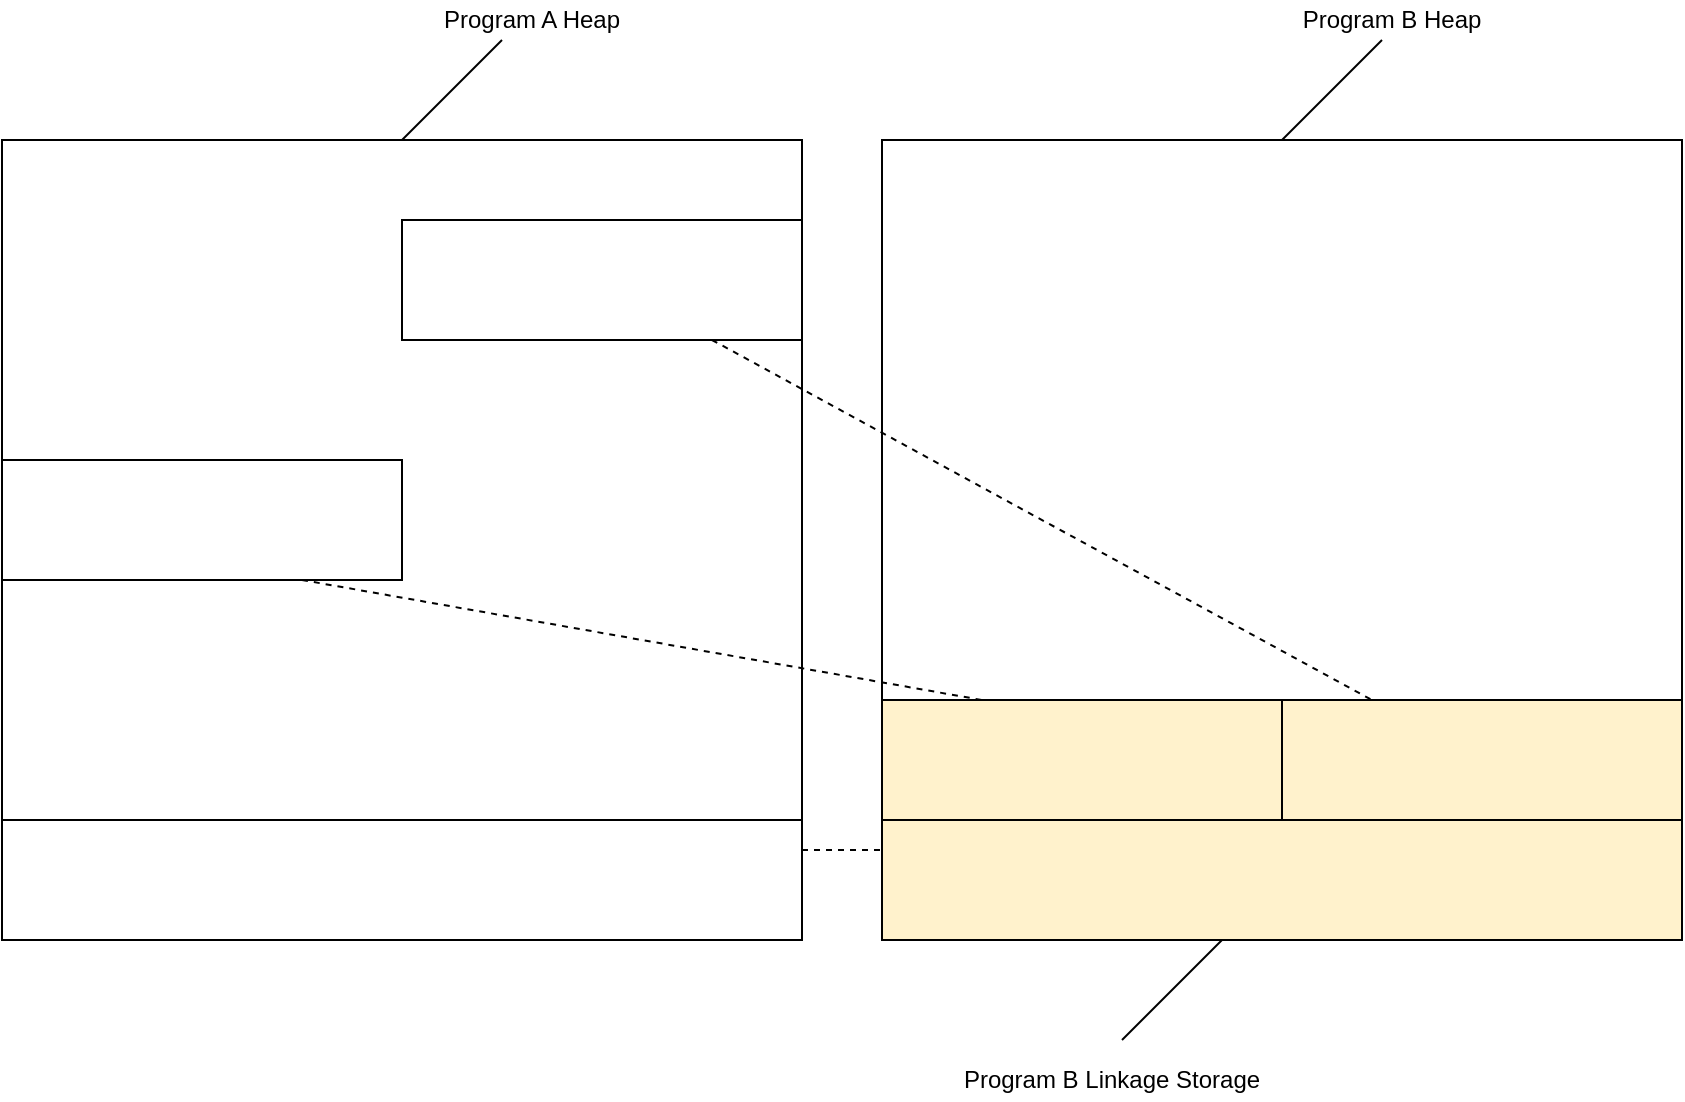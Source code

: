 <mxfile version="13.2.4" type="device"><diagram id="nrhQ6PBnCACX8SRAI9xe" name="Page-1"><mxGraphModel dx="2062" dy="1152" grid="1" gridSize="10" guides="1" tooltips="1" connect="1" arrows="1" fold="1" page="1" pageScale="1" pageWidth="850" pageHeight="1100" math="0" shadow="0"><root><mxCell id="0"/><mxCell id="1" parent="0"/><mxCell id="x_kWHOGeX961B9nQvEnk-1" value="" style="whiteSpace=wrap;html=1;aspect=fixed;" vertex="1" parent="1"><mxGeometry y="160" width="400" height="400" as="geometry"/></mxCell><mxCell id="x_kWHOGeX961B9nQvEnk-3" value="" style="whiteSpace=wrap;html=1;aspect=fixed;" vertex="1" parent="1"><mxGeometry x="440" y="160" width="400" height="400" as="geometry"/></mxCell><mxCell id="x_kWHOGeX961B9nQvEnk-5" value="" style="endArrow=none;html=1;" edge="1" parent="1"><mxGeometry width="50" height="50" relative="1" as="geometry"><mxPoint x="560" y="610" as="sourcePoint"/><mxPoint x="610" y="560" as="targetPoint"/></mxGeometry></mxCell><mxCell id="x_kWHOGeX961B9nQvEnk-6" value="" style="endArrow=none;html=1;" edge="1" parent="1"><mxGeometry width="50" height="50" relative="1" as="geometry"><mxPoint x="200" y="160" as="sourcePoint"/><mxPoint x="250" y="110" as="targetPoint"/></mxGeometry></mxCell><mxCell id="x_kWHOGeX961B9nQvEnk-7" value="" style="endArrow=none;html=1;" edge="1" parent="1"><mxGeometry width="50" height="50" relative="1" as="geometry"><mxPoint x="640" y="160" as="sourcePoint"/><mxPoint x="690" y="110" as="targetPoint"/></mxGeometry></mxCell><mxCell id="x_kWHOGeX961B9nQvEnk-8" value="Program A Heap" style="text;html=1;strokeColor=none;fillColor=none;align=center;verticalAlign=middle;whiteSpace=wrap;rounded=0;" vertex="1" parent="1"><mxGeometry x="200" y="90" width="130" height="20" as="geometry"/></mxCell><mxCell id="x_kWHOGeX961B9nQvEnk-9" value="&lt;div&gt;Program B Heap&lt;/div&gt;" style="text;html=1;strokeColor=none;fillColor=none;align=center;verticalAlign=middle;whiteSpace=wrap;rounded=0;" vertex="1" parent="1"><mxGeometry x="630" y="90" width="130" height="20" as="geometry"/></mxCell><mxCell id="x_kWHOGeX961B9nQvEnk-10" value="&lt;div&gt;Program B Linkage Storage&lt;br&gt;&lt;/div&gt;" style="text;html=1;strokeColor=none;fillColor=none;align=center;verticalAlign=middle;whiteSpace=wrap;rounded=0;" vertex="1" parent="1"><mxGeometry x="470" y="620" width="170" height="20" as="geometry"/></mxCell><mxCell id="x_kWHOGeX961B9nQvEnk-11" value="" style="rounded=0;whiteSpace=wrap;html=1;strokeColor=#000000;" vertex="1" parent="1"><mxGeometry y="500" width="400" height="60" as="geometry"/></mxCell><mxCell id="x_kWHOGeX961B9nQvEnk-12" value="" style="rounded=0;whiteSpace=wrap;html=1;strokeColor=#000000;" vertex="1" parent="1"><mxGeometry y="320" width="200" height="60" as="geometry"/></mxCell><mxCell id="x_kWHOGeX961B9nQvEnk-15" value="" style="rounded=0;whiteSpace=wrap;html=1;strokeColor=#000000;" vertex="1" parent="1"><mxGeometry x="200" y="200" width="200" height="60" as="geometry"/></mxCell><mxCell id="x_kWHOGeX961B9nQvEnk-19" value="" style="rounded=0;whiteSpace=wrap;html=1;strokeColor=#000000;" vertex="1" parent="1"><mxGeometry y="500" width="400" height="60" as="geometry"/></mxCell><mxCell id="x_kWHOGeX961B9nQvEnk-21" value="" style="rounded=0;whiteSpace=wrap;html=1;fillColor=#fff2cc;strokeColor=#000000;" vertex="1" parent="1"><mxGeometry x="440" y="500" width="400" height="60" as="geometry"/></mxCell><mxCell id="x_kWHOGeX961B9nQvEnk-22" value="" style="rounded=0;whiteSpace=wrap;html=1;fillColor=#fff2cc;strokeColor=#000000;" vertex="1" parent="1"><mxGeometry x="640" y="440" width="200" height="60" as="geometry"/></mxCell><mxCell id="x_kWHOGeX961B9nQvEnk-24" value="" style="rounded=0;whiteSpace=wrap;html=1;fillColor=#fff2cc;strokeColor=#000000;" vertex="1" parent="1"><mxGeometry x="440" y="440" width="200" height="60" as="geometry"/></mxCell><mxCell id="x_kWHOGeX961B9nQvEnk-25" value="" style="endArrow=none;dashed=1;html=1;entryX=0.25;entryY=0;entryDx=0;entryDy=0;exitX=0.75;exitY=1;exitDx=0;exitDy=0;" edge="1" parent="1" source="x_kWHOGeX961B9nQvEnk-12" target="x_kWHOGeX961B9nQvEnk-24"><mxGeometry width="50" height="50" relative="1" as="geometry"><mxPoint x="410" y="510" as="sourcePoint"/><mxPoint x="460" y="460" as="targetPoint"/></mxGeometry></mxCell><mxCell id="x_kWHOGeX961B9nQvEnk-31" value="" style="endArrow=none;dashed=1;html=1;" edge="1" parent="1" source="x_kWHOGeX961B9nQvEnk-15" target="x_kWHOGeX961B9nQvEnk-22"><mxGeometry width="50" height="50" relative="1" as="geometry"><mxPoint x="540" y="610" as="sourcePoint"/><mxPoint x="590" y="560" as="targetPoint"/></mxGeometry></mxCell><mxCell id="x_kWHOGeX961B9nQvEnk-33" value="" style="endArrow=none;dashed=1;html=1;entryX=0;entryY=0.25;entryDx=0;entryDy=0;exitX=1;exitY=0.25;exitDx=0;exitDy=0;" edge="1" parent="1" source="x_kWHOGeX961B9nQvEnk-19" target="x_kWHOGeX961B9nQvEnk-21"><mxGeometry width="50" height="50" relative="1" as="geometry"><mxPoint x="150" y="380" as="sourcePoint"/><mxPoint x="490" y="440" as="targetPoint"/></mxGeometry></mxCell></root></mxGraphModel></diagram></mxfile>